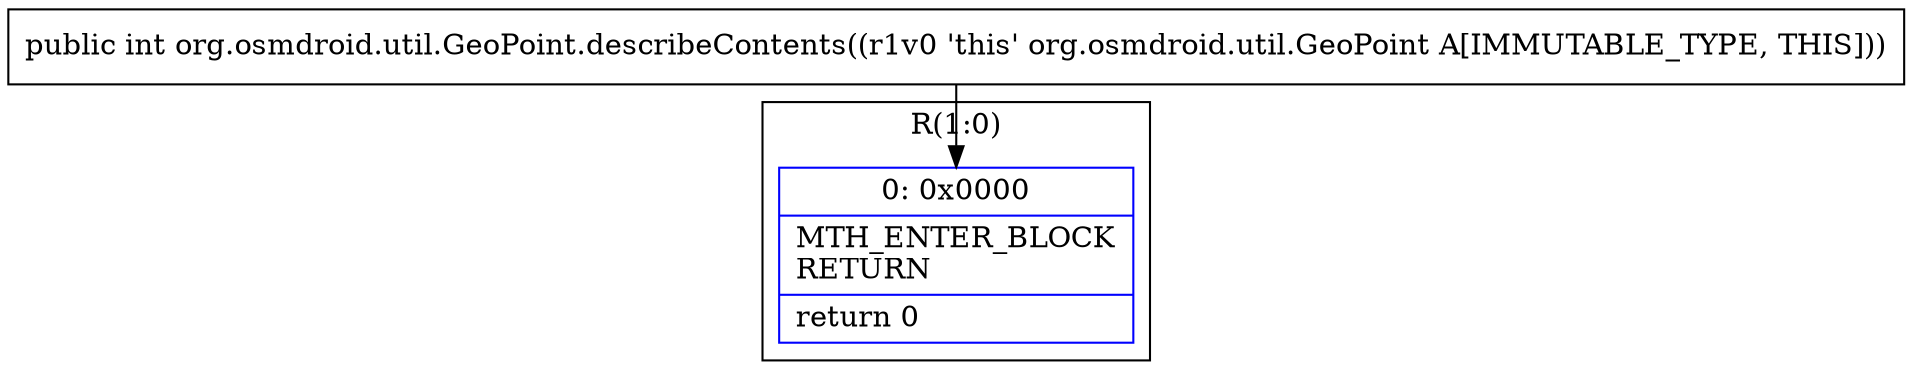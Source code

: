 digraph "CFG fororg.osmdroid.util.GeoPoint.describeContents()I" {
subgraph cluster_Region_922045060 {
label = "R(1:0)";
node [shape=record,color=blue];
Node_0 [shape=record,label="{0\:\ 0x0000|MTH_ENTER_BLOCK\lRETURN\l|return 0\l}"];
}
MethodNode[shape=record,label="{public int org.osmdroid.util.GeoPoint.describeContents((r1v0 'this' org.osmdroid.util.GeoPoint A[IMMUTABLE_TYPE, THIS])) }"];
MethodNode -> Node_0;
}


